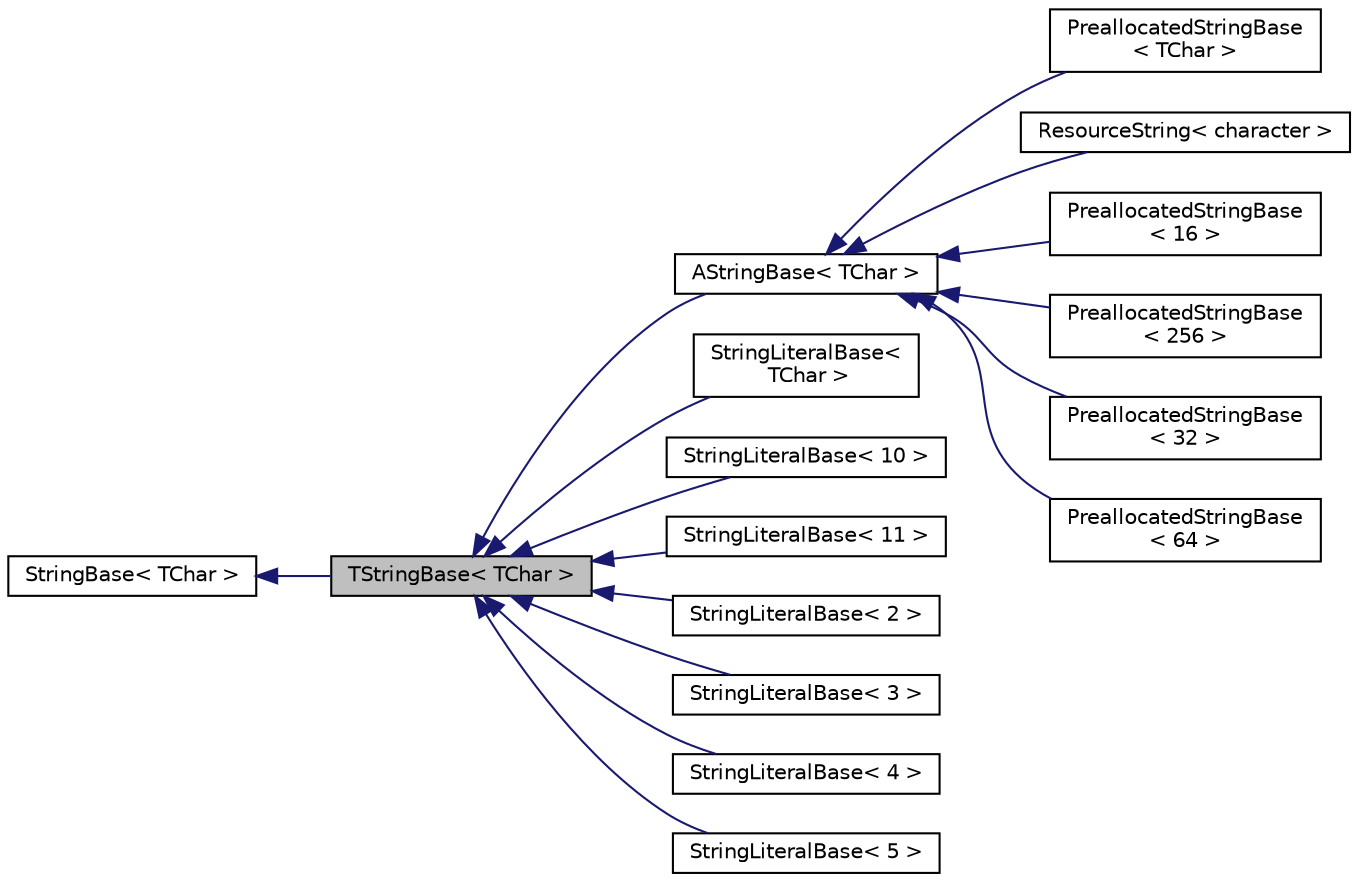 digraph "TStringBase&lt; TChar &gt;"
{
  edge [fontname="Helvetica",fontsize="10",labelfontname="Helvetica",labelfontsize="10"];
  node [fontname="Helvetica",fontsize="10",shape=record];
  rankdir="LR";
  Node0 [label="TStringBase\< TChar \>",height=0.2,width=0.4,color="black", fillcolor="grey75", style="filled", fontcolor="black"];
  Node1 -> Node0 [dir="back",color="midnightblue",fontsize="10",style="solid",fontname="Helvetica"];
  Node1 [label="StringBase\< TChar \>",height=0.2,width=0.4,color="black", fillcolor="white", style="filled",URL="$classaworx_1_1lib_1_1strings_1_1StringBase.html"];
  Node0 -> Node2 [dir="back",color="midnightblue",fontsize="10",style="solid",fontname="Helvetica"];
  Node2 [label="AStringBase\< TChar \>",height=0.2,width=0.4,color="black", fillcolor="white", style="filled",URL="$classaworx_1_1lib_1_1strings_1_1AStringBase.html"];
  Node2 -> Node3 [dir="back",color="midnightblue",fontsize="10",style="solid",fontname="Helvetica"];
  Node3 [label="PreallocatedStringBase\l\< TChar \>",height=0.2,width=0.4,color="black", fillcolor="white", style="filled",URL="$classaworx_1_1lib_1_1strings_1_1PreallocatedStringBase.html"];
  Node2 -> Node4 [dir="back",color="midnightblue",fontsize="10",style="solid",fontname="Helvetica"];
  Node4 [label="ResourceString\< character \>",height=0.2,width=0.4,color="black", fillcolor="white", style="filled",URL="$structaworx_1_1lib_1_1strings_1_1ResourceString.html"];
  Node2 -> Node5 [dir="back",color="midnightblue",fontsize="10",style="solid",fontname="Helvetica"];
  Node5 [label="PreallocatedStringBase\l\< 16 \>",height=0.2,width=0.4,color="black", fillcolor="white", style="filled",URL="$classaworx_1_1lib_1_1strings_1_1PreallocatedStringBase.html"];
  Node2 -> Node6 [dir="back",color="midnightblue",fontsize="10",style="solid",fontname="Helvetica"];
  Node6 [label="PreallocatedStringBase\l\< 256 \>",height=0.2,width=0.4,color="black", fillcolor="white", style="filled",URL="$classaworx_1_1lib_1_1strings_1_1PreallocatedStringBase.html"];
  Node2 -> Node7 [dir="back",color="midnightblue",fontsize="10",style="solid",fontname="Helvetica"];
  Node7 [label="PreallocatedStringBase\l\< 32 \>",height=0.2,width=0.4,color="black", fillcolor="white", style="filled",URL="$classaworx_1_1lib_1_1strings_1_1PreallocatedStringBase.html"];
  Node2 -> Node8 [dir="back",color="midnightblue",fontsize="10",style="solid",fontname="Helvetica"];
  Node8 [label="PreallocatedStringBase\l\< 64 \>",height=0.2,width=0.4,color="black", fillcolor="white", style="filled",URL="$classaworx_1_1lib_1_1strings_1_1PreallocatedStringBase.html"];
  Node0 -> Node9 [dir="back",color="midnightblue",fontsize="10",style="solid",fontname="Helvetica"];
  Node9 [label="StringLiteralBase\<\l TChar \>",height=0.2,width=0.4,color="black", fillcolor="white", style="filled",URL="$classaworx_1_1lib_1_1strings_1_1StringLiteralBase.html"];
  Node0 -> Node10 [dir="back",color="midnightblue",fontsize="10",style="solid",fontname="Helvetica"];
  Node10 [label="StringLiteralBase\< 10 \>",height=0.2,width=0.4,color="black", fillcolor="white", style="filled",URL="$classaworx_1_1lib_1_1strings_1_1StringLiteralBase.html"];
  Node0 -> Node11 [dir="back",color="midnightblue",fontsize="10",style="solid",fontname="Helvetica"];
  Node11 [label="StringLiteralBase\< 11 \>",height=0.2,width=0.4,color="black", fillcolor="white", style="filled",URL="$classaworx_1_1lib_1_1strings_1_1StringLiteralBase.html"];
  Node0 -> Node12 [dir="back",color="midnightblue",fontsize="10",style="solid",fontname="Helvetica"];
  Node12 [label="StringLiteralBase\< 2 \>",height=0.2,width=0.4,color="black", fillcolor="white", style="filled",URL="$classaworx_1_1lib_1_1strings_1_1StringLiteralBase.html"];
  Node0 -> Node13 [dir="back",color="midnightblue",fontsize="10",style="solid",fontname="Helvetica"];
  Node13 [label="StringLiteralBase\< 3 \>",height=0.2,width=0.4,color="black", fillcolor="white", style="filled",URL="$classaworx_1_1lib_1_1strings_1_1StringLiteralBase.html"];
  Node0 -> Node14 [dir="back",color="midnightblue",fontsize="10",style="solid",fontname="Helvetica"];
  Node14 [label="StringLiteralBase\< 4 \>",height=0.2,width=0.4,color="black", fillcolor="white", style="filled",URL="$classaworx_1_1lib_1_1strings_1_1StringLiteralBase.html"];
  Node0 -> Node15 [dir="back",color="midnightblue",fontsize="10",style="solid",fontname="Helvetica"];
  Node15 [label="StringLiteralBase\< 5 \>",height=0.2,width=0.4,color="black", fillcolor="white", style="filled",URL="$classaworx_1_1lib_1_1strings_1_1StringLiteralBase.html"];
}
